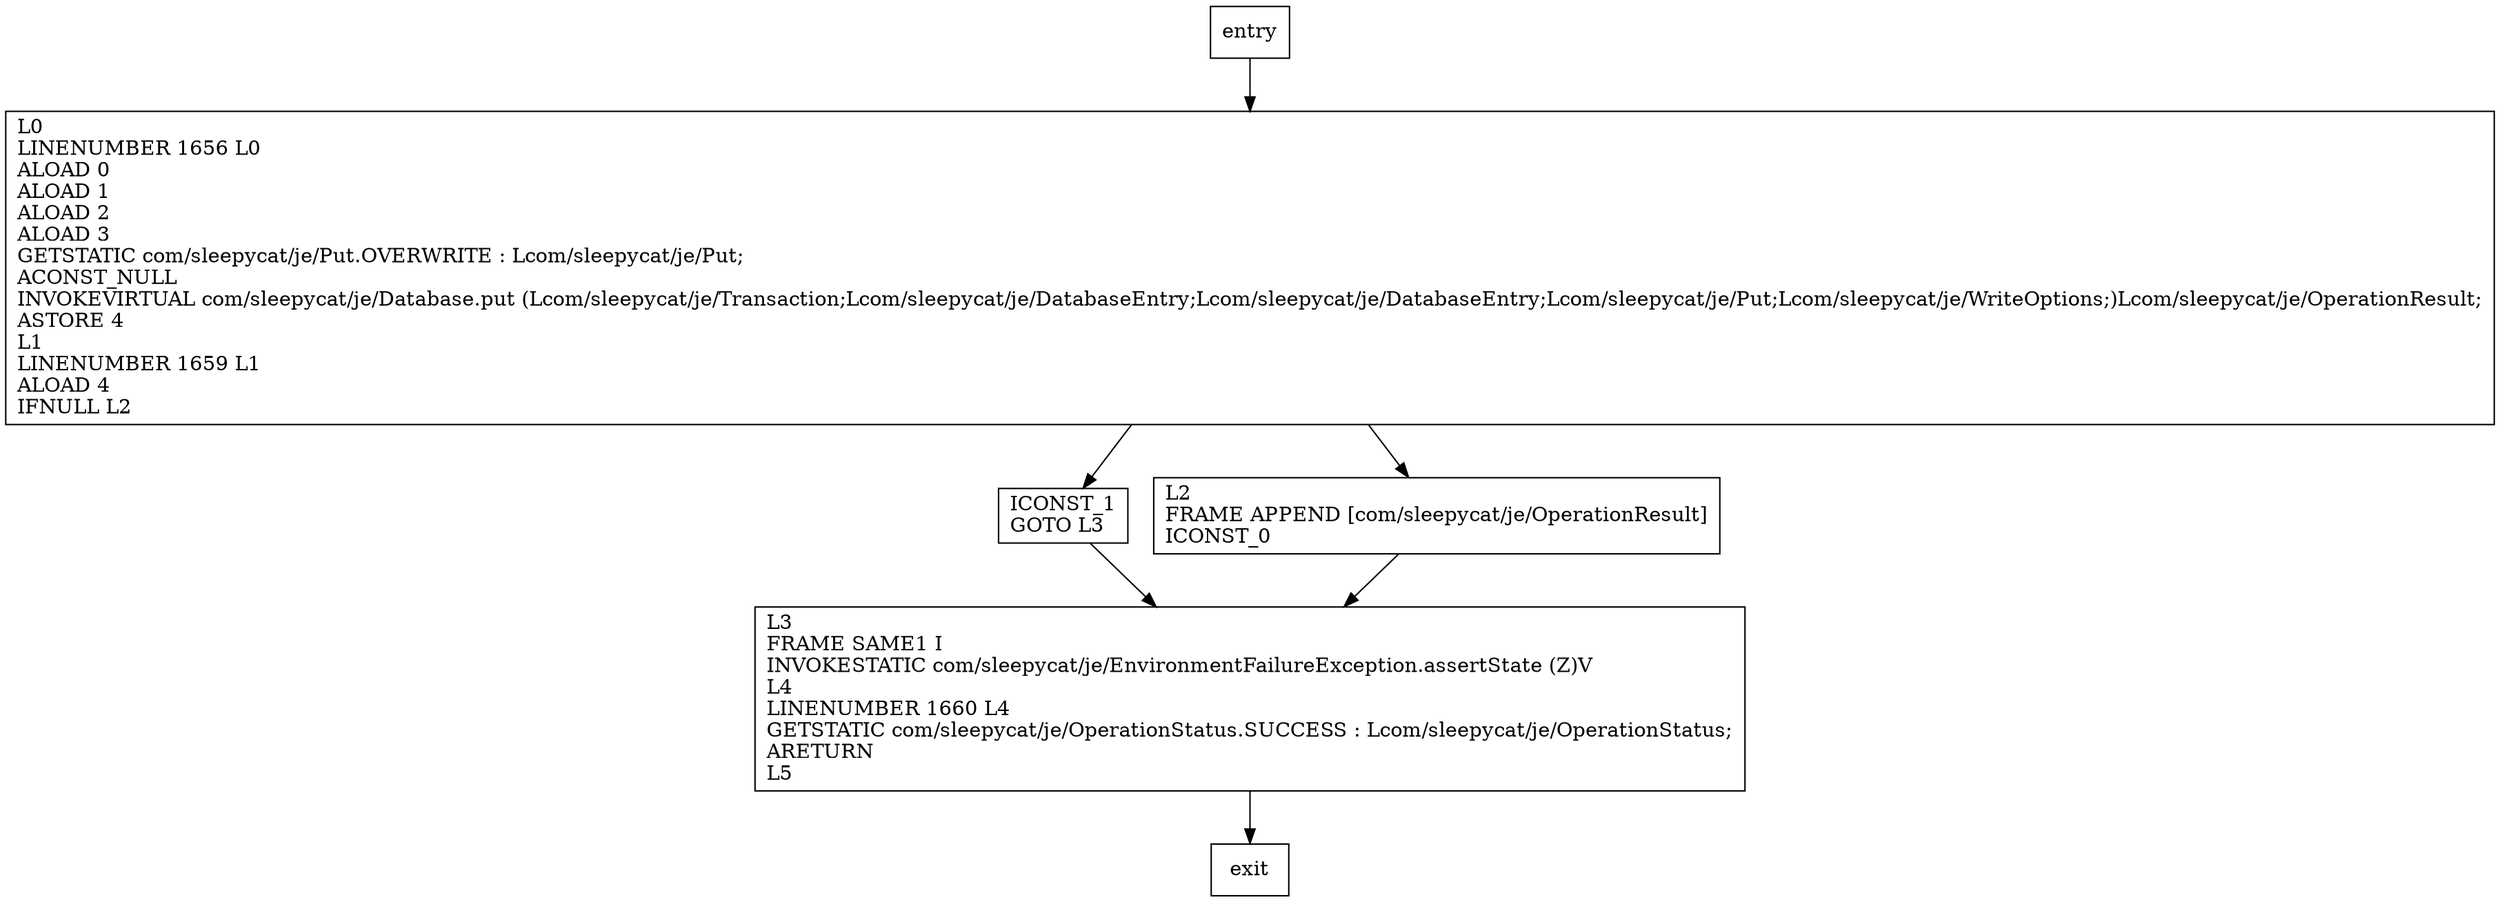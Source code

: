 digraph put {
node [shape=record];
1901051918 [label="ICONST_1\lGOTO L3\l"];
765032870 [label="L0\lLINENUMBER 1656 L0\lALOAD 0\lALOAD 1\lALOAD 2\lALOAD 3\lGETSTATIC com/sleepycat/je/Put.OVERWRITE : Lcom/sleepycat/je/Put;\lACONST_NULL\lINVOKEVIRTUAL com/sleepycat/je/Database.put (Lcom/sleepycat/je/Transaction;Lcom/sleepycat/je/DatabaseEntry;Lcom/sleepycat/je/DatabaseEntry;Lcom/sleepycat/je/Put;Lcom/sleepycat/je/WriteOptions;)Lcom/sleepycat/je/OperationResult;\lASTORE 4\lL1\lLINENUMBER 1659 L1\lALOAD 4\lIFNULL L2\l"];
117956261 [label="L2\lFRAME APPEND [com/sleepycat/je/OperationResult]\lICONST_0\l"];
377003671 [label="L3\lFRAME SAME1 I\lINVOKESTATIC com/sleepycat/je/EnvironmentFailureException.assertState (Z)V\lL4\lLINENUMBER 1660 L4\lGETSTATIC com/sleepycat/je/OperationStatus.SUCCESS : Lcom/sleepycat/je/OperationStatus;\lARETURN\lL5\l"];
entry;
exit;
entry -> 765032870
1901051918 -> 377003671
765032870 -> 1901051918
765032870 -> 117956261
117956261 -> 377003671
377003671 -> exit
}
